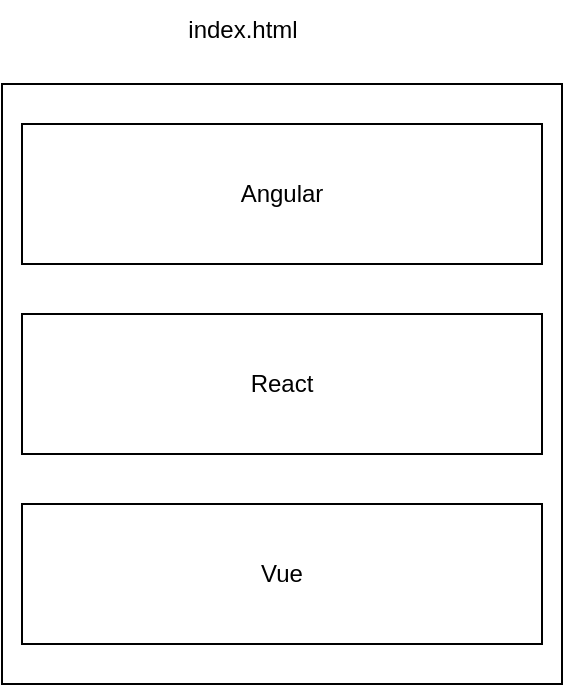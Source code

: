 <mxfile version="27.0.6" pages="2">
  <diagram name="Page-1" id="xHCG6ZKqmYHIGINIzUaK">
    <mxGraphModel dx="833" dy="489" grid="1" gridSize="10" guides="1" tooltips="1" connect="1" arrows="1" fold="1" page="1" pageScale="1" pageWidth="827" pageHeight="1169" math="0" shadow="0">
      <root>
        <mxCell id="0" />
        <mxCell id="1" parent="0" />
        <mxCell id="jbjd7WG7JukR3YZbr3oE-1" value="" style="rounded=0;whiteSpace=wrap;html=1;" vertex="1" parent="1">
          <mxGeometry x="240" y="90" width="280" height="300" as="geometry" />
        </mxCell>
        <mxCell id="jbjd7WG7JukR3YZbr3oE-2" value="Angular" style="rounded=0;whiteSpace=wrap;html=1;" vertex="1" parent="1">
          <mxGeometry x="250" y="110" width="260" height="70" as="geometry" />
        </mxCell>
        <mxCell id="jbjd7WG7JukR3YZbr3oE-3" value="React" style="rounded=0;whiteSpace=wrap;html=1;" vertex="1" parent="1">
          <mxGeometry x="250" y="205" width="260" height="70" as="geometry" />
        </mxCell>
        <mxCell id="jbjd7WG7JukR3YZbr3oE-4" value="Vue" style="rounded=0;whiteSpace=wrap;html=1;" vertex="1" parent="1">
          <mxGeometry x="250" y="300" width="260" height="70" as="geometry" />
        </mxCell>
        <mxCell id="jbjd7WG7JukR3YZbr3oE-5" value="index.html" style="text;html=1;align=center;verticalAlign=middle;resizable=0;points=[];autosize=1;strokeColor=none;fillColor=none;" vertex="1" parent="1">
          <mxGeometry x="320" y="48" width="80" height="30" as="geometry" />
        </mxCell>
      </root>
    </mxGraphModel>
  </diagram>
  <diagram id="msrYXLUXiTKrT4-sTs4U" name="Page-2">
    <mxGraphModel dx="694" dy="408" grid="1" gridSize="10" guides="1" tooltips="1" connect="1" arrows="1" fold="1" page="1" pageScale="1" pageWidth="827" pageHeight="1169" math="0" shadow="0">
      <root>
        <mxCell id="0" />
        <mxCell id="1" parent="0" />
        <mxCell id="gnhaA4r1T7iJTCCgqoIU-10" style="edgeStyle=orthogonalEdgeStyle;rounded=0;orthogonalLoop=1;jettySize=auto;html=1;exitX=0;exitY=0;exitDx=0;exitDy=52.5;exitPerimeter=0;" edge="1" parent="1" source="gnhaA4r1T7iJTCCgqoIU-1">
          <mxGeometry relative="1" as="geometry">
            <mxPoint x="520" y="202.833" as="targetPoint" />
          </mxGeometry>
        </mxCell>
        <mxCell id="gnhaA4r1T7iJTCCgqoIU-1" value="" style="shape=cylinder3;whiteSpace=wrap;html=1;boundedLbl=1;backgroundOutline=1;size=15;" vertex="1" parent="1">
          <mxGeometry x="670" y="150" width="60" height="80" as="geometry" />
        </mxCell>
        <mxCell id="gnhaA4r1T7iJTCCgqoIU-2" value="Mongo DB" style="text;html=1;align=center;verticalAlign=middle;resizable=0;points=[];autosize=1;strokeColor=none;fillColor=none;" vertex="1" parent="1">
          <mxGeometry x="660" y="238" width="80" height="30" as="geometry" />
        </mxCell>
        <mxCell id="gnhaA4r1T7iJTCCgqoIU-7" style="edgeStyle=orthogonalEdgeStyle;rounded=0;orthogonalLoop=1;jettySize=auto;html=1;exitX=1;exitY=0.25;exitDx=0;exitDy=0;entryX=0;entryY=0.25;entryDx=0;entryDy=0;" edge="1" parent="1" source="gnhaA4r1T7iJTCCgqoIU-3" target="gnhaA4r1T7iJTCCgqoIU-5">
          <mxGeometry relative="1" as="geometry" />
        </mxCell>
        <mxCell id="gnhaA4r1T7iJTCCgqoIU-3" value="Angular Apps" style="rounded=0;whiteSpace=wrap;html=1;" vertex="1" parent="1">
          <mxGeometry x="110" y="160" width="120" height="60" as="geometry" />
        </mxCell>
        <mxCell id="gnhaA4r1T7iJTCCgqoIU-4" value="Client side / Browser" style="text;html=1;align=center;verticalAlign=middle;resizable=0;points=[];autosize=1;strokeColor=none;fillColor=none;" vertex="1" parent="1">
          <mxGeometry x="100" y="250" width="130" height="30" as="geometry" />
        </mxCell>
        <mxCell id="gnhaA4r1T7iJTCCgqoIU-9" style="edgeStyle=orthogonalEdgeStyle;rounded=0;orthogonalLoop=1;jettySize=auto;html=1;exitX=1;exitY=0.25;exitDx=0;exitDy=0;" edge="1" parent="1" source="gnhaA4r1T7iJTCCgqoIU-5">
          <mxGeometry relative="1" as="geometry">
            <mxPoint x="650" y="175.333" as="targetPoint" />
          </mxGeometry>
        </mxCell>
        <mxCell id="gnhaA4r1T7iJTCCgqoIU-11" style="edgeStyle=orthogonalEdgeStyle;rounded=0;orthogonalLoop=1;jettySize=auto;html=1;exitX=0;exitY=0.75;exitDx=0;exitDy=0;entryX=1;entryY=0.75;entryDx=0;entryDy=0;" edge="1" parent="1" source="gnhaA4r1T7iJTCCgqoIU-5" target="gnhaA4r1T7iJTCCgqoIU-3">
          <mxGeometry relative="1" as="geometry" />
        </mxCell>
        <mxCell id="gnhaA4r1T7iJTCCgqoIU-5" value="Business Layer&lt;div&gt;Python, NodeJS, Java, DotNet&lt;/div&gt;" style="rounded=0;whiteSpace=wrap;html=1;" vertex="1" parent="1">
          <mxGeometry x="390" y="160" width="120" height="60" as="geometry" />
        </mxCell>
        <mxCell id="gnhaA4r1T7iJTCCgqoIU-6" value="Server-side" style="text;html=1;align=center;verticalAlign=middle;resizable=0;points=[];autosize=1;strokeColor=none;fillColor=none;" vertex="1" parent="1">
          <mxGeometry x="400" y="258" width="80" height="30" as="geometry" />
        </mxCell>
        <mxCell id="gnhaA4r1T7iJTCCgqoIU-12" value="" style="shape=cylinder3;whiteSpace=wrap;html=1;boundedLbl=1;backgroundOutline=1;size=15;" vertex="1" parent="1">
          <mxGeometry x="490" y="350" width="60" height="80" as="geometry" />
        </mxCell>
        <mxCell id="gnhaA4r1T7iJTCCgqoIU-13" value="Angular Apps" style="rounded=0;whiteSpace=wrap;html=1;" vertex="1" parent="1">
          <mxGeometry x="110" y="360" width="120" height="60" as="geometry" />
        </mxCell>
        <mxCell id="gnhaA4r1T7iJTCCgqoIU-14" value="Serverless (Cloud)" style="text;html=1;align=center;verticalAlign=middle;resizable=0;points=[];autosize=1;strokeColor=none;fillColor=none;" vertex="1" parent="1">
          <mxGeometry x="460" y="428" width="120" height="30" as="geometry" />
        </mxCell>
      </root>
    </mxGraphModel>
  </diagram>
</mxfile>
